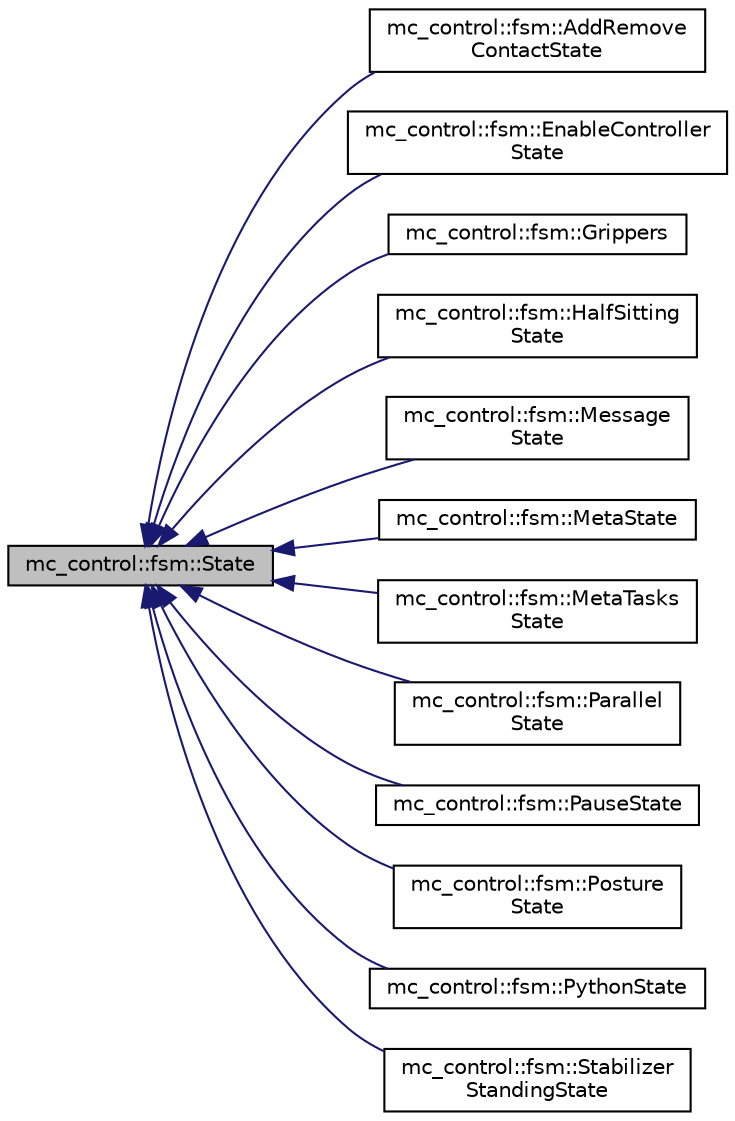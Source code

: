 digraph "mc_control::fsm::State"
{
 // INTERACTIVE_SVG=YES
 // LATEX_PDF_SIZE
  edge [fontname="Helvetica",fontsize="10",labelfontname="Helvetica",labelfontsize="10"];
  node [fontname="Helvetica",fontsize="10",shape=record];
  rankdir="LR";
  Node1 [label="mc_control::fsm::State",height=0.2,width=0.4,color="black", fillcolor="grey75", style="filled", fontcolor="black",tooltip=" "];
  Node1 -> Node2 [dir="back",color="midnightblue",fontsize="10",style="solid",fontname="Helvetica"];
  Node2 [label="mc_control::fsm::AddRemove\lContactState",height=0.2,width=0.4,color="black", fillcolor="white", style="filled",URL="$structmc__control_1_1fsm_1_1AddRemoveContactState.html",tooltip=" "];
  Node1 -> Node3 [dir="back",color="midnightblue",fontsize="10",style="solid",fontname="Helvetica"];
  Node3 [label="mc_control::fsm::EnableController\lState",height=0.2,width=0.4,color="black", fillcolor="white", style="filled",URL="$structmc__control_1_1fsm_1_1EnableControllerState.html",tooltip=" "];
  Node1 -> Node4 [dir="back",color="midnightblue",fontsize="10",style="solid",fontname="Helvetica"];
  Node4 [label="mc_control::fsm::Grippers",height=0.2,width=0.4,color="black", fillcolor="white", style="filled",URL="$structmc__control_1_1fsm_1_1Grippers.html",tooltip=" "];
  Node1 -> Node5 [dir="back",color="midnightblue",fontsize="10",style="solid",fontname="Helvetica"];
  Node5 [label="mc_control::fsm::HalfSitting\lState",height=0.2,width=0.4,color="black", fillcolor="white", style="filled",URL="$structmc__control_1_1fsm_1_1HalfSittingState.html",tooltip=" "];
  Node1 -> Node6 [dir="back",color="midnightblue",fontsize="10",style="solid",fontname="Helvetica"];
  Node6 [label="mc_control::fsm::Message\lState",height=0.2,width=0.4,color="black", fillcolor="white", style="filled",URL="$structmc__control_1_1fsm_1_1MessageState.html",tooltip=" "];
  Node1 -> Node7 [dir="back",color="midnightblue",fontsize="10",style="solid",fontname="Helvetica"];
  Node7 [label="mc_control::fsm::MetaState",height=0.2,width=0.4,color="black", fillcolor="white", style="filled",URL="$structmc__control_1_1fsm_1_1MetaState.html",tooltip=" "];
  Node1 -> Node8 [dir="back",color="midnightblue",fontsize="10",style="solid",fontname="Helvetica"];
  Node8 [label="mc_control::fsm::MetaTasks\lState",height=0.2,width=0.4,color="black", fillcolor="white", style="filled",URL="$structmc__control_1_1fsm_1_1MetaTasksState.html",tooltip=" "];
  Node1 -> Node9 [dir="back",color="midnightblue",fontsize="10",style="solid",fontname="Helvetica"];
  Node9 [label="mc_control::fsm::Parallel\lState",height=0.2,width=0.4,color="black", fillcolor="white", style="filled",URL="$structmc__control_1_1fsm_1_1ParallelState.html",tooltip=" "];
  Node1 -> Node10 [dir="back",color="midnightblue",fontsize="10",style="solid",fontname="Helvetica"];
  Node10 [label="mc_control::fsm::PauseState",height=0.2,width=0.4,color="black", fillcolor="white", style="filled",URL="$structmc__control_1_1fsm_1_1PauseState.html",tooltip=" "];
  Node1 -> Node11 [dir="back",color="midnightblue",fontsize="10",style="solid",fontname="Helvetica"];
  Node11 [label="mc_control::fsm::Posture\lState",height=0.2,width=0.4,color="black", fillcolor="white", style="filled",URL="$structmc__control_1_1fsm_1_1PostureState.html",tooltip=" "];
  Node1 -> Node12 [dir="back",color="midnightblue",fontsize="10",style="solid",fontname="Helvetica"];
  Node12 [label="mc_control::fsm::PythonState",height=0.2,width=0.4,color="black", fillcolor="white", style="filled",URL="$structmc__control_1_1fsm_1_1PythonState.html",tooltip=" "];
  Node1 -> Node13 [dir="back",color="midnightblue",fontsize="10",style="solid",fontname="Helvetica"];
  Node13 [label="mc_control::fsm::Stabilizer\lStandingState",height=0.2,width=0.4,color="black", fillcolor="white", style="filled",URL="$structmc__control_1_1fsm_1_1StabilizerStandingState.html",tooltip="Simple state to control and stabilize the CoM of a biped-like robot using the LIPMStabilizer."];
}
